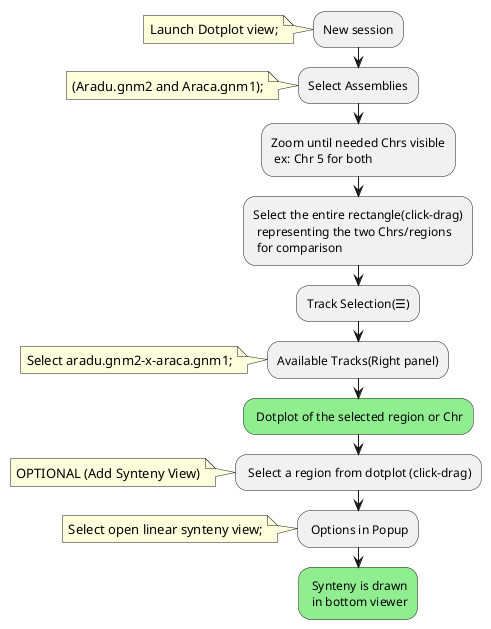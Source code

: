 ### JBrowse2: Genome structure comparison between two genome@startuml
@startuml
  'title Genome Structure Comparison (Aradu vs Araca)
    
  :New session; 
  Note: Launch Dotplot view;
  :Select Assemblies;
  Note: (Aradu.gnm2 and Araca.gnm1);
  :Zoom until needed Chrs visible\n ex: Chr 5 for both;
  :Select the entire rectangle(click-drag)
   representing the two Chrs/regions 
   for comparison;
  :Track Selection(&#9776;);
  :Available Tracks(Right panel);
  Note: Select aradu.gnm2-x-araca.gnm1;

  #Lightgreen: Dotplot of the selected region or Chr;
  
  : Select a region from dotplot (click-drag);
  Note: OPTIONAL (Add Synteny View)
  : Options in Popup;
  Note: Select open linear synteny view;
  #Lightgreen: Synteny is drawn\n in bottom viewer;
           
@enduml

